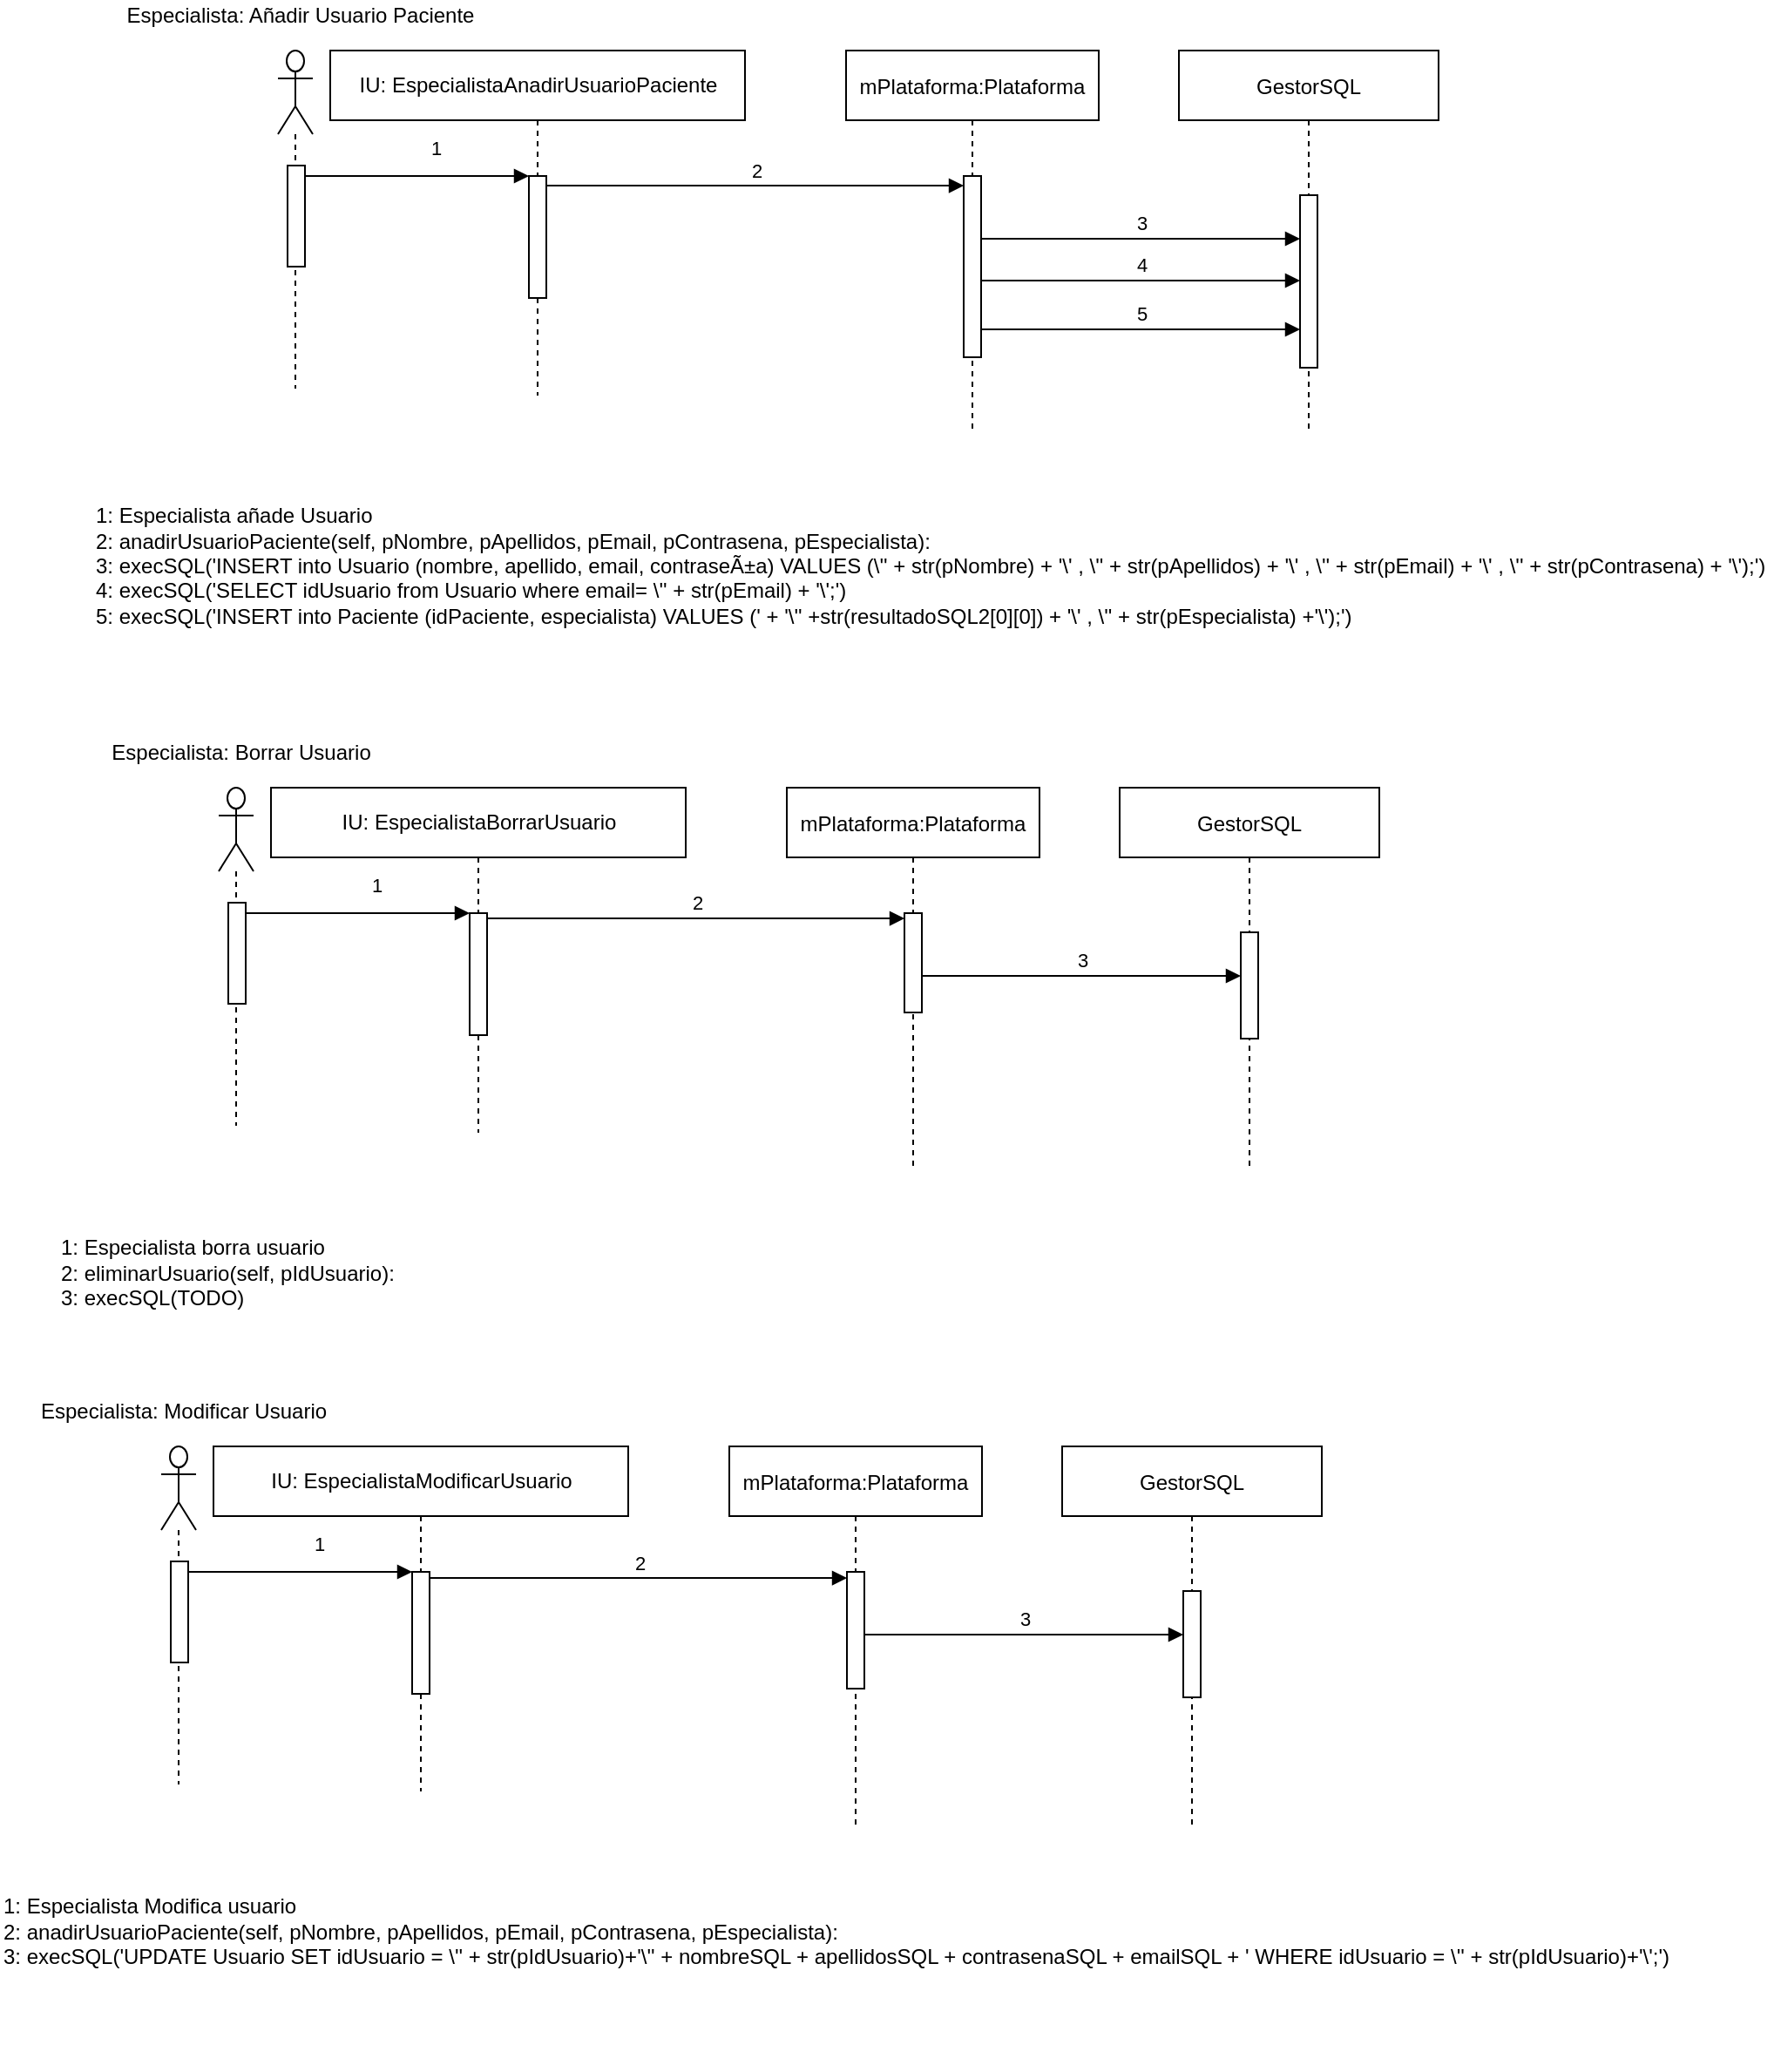 <mxfile version="14.6.13" type="device"><diagram id="rMDdUY5S9LyxYLd0waxi" name="Page-1"><mxGraphModel dx="2249" dy="-1544" grid="0" gridSize="10" guides="1" tooltips="1" connect="1" arrows="1" fold="1" page="1" pageScale="1" pageWidth="827" pageHeight="1169" math="0" shadow="0"><root><mxCell id="0"/><mxCell id="1" parent="0"/><mxCell id="vy-7kuUciXSPhXVcOvpH-1" value="mPlataforma:Plataforma" style="shape=umlLifeline;perimeter=lifelinePerimeter;container=1;collapsible=0;recursiveResize=0;rounded=0;shadow=0;strokeWidth=1;" vertex="1" parent="1"><mxGeometry x="479.5" y="2445" width="145" height="220" as="geometry"/></mxCell><mxCell id="vy-7kuUciXSPhXVcOvpH-2" value="" style="points=[];perimeter=orthogonalPerimeter;rounded=0;shadow=0;strokeWidth=1;" vertex="1" parent="vy-7kuUciXSPhXVcOvpH-1"><mxGeometry x="67.5" y="72" width="10" height="104" as="geometry"/></mxCell><mxCell id="vy-7kuUciXSPhXVcOvpH-3" value="GestorSQL" style="shape=umlLifeline;perimeter=lifelinePerimeter;container=1;collapsible=0;recursiveResize=0;rounded=0;shadow=0;strokeWidth=1;" vertex="1" parent="1"><mxGeometry x="670.5" y="2445" width="149" height="219" as="geometry"/></mxCell><mxCell id="vy-7kuUciXSPhXVcOvpH-4" value="" style="points=[];perimeter=orthogonalPerimeter;rounded=0;shadow=0;strokeWidth=1;" vertex="1" parent="vy-7kuUciXSPhXVcOvpH-3"><mxGeometry x="69.5" y="83" width="10" height="99" as="geometry"/></mxCell><mxCell id="vy-7kuUciXSPhXVcOvpH-5" value="" style="shape=umlLifeline;participant=umlActor;perimeter=lifelinePerimeter;whiteSpace=wrap;html=1;container=1;collapsible=0;recursiveResize=0;verticalAlign=top;spacingTop=36;outlineConnect=0;size=48;" vertex="1" parent="1"><mxGeometry x="153.5" y="2445" width="20" height="194" as="geometry"/></mxCell><mxCell id="vy-7kuUciXSPhXVcOvpH-6" value="" style="html=1;points=[];perimeter=orthogonalPerimeter;" vertex="1" parent="vy-7kuUciXSPhXVcOvpH-5"><mxGeometry x="5.5" y="66" width="10" height="58" as="geometry"/></mxCell><mxCell id="vy-7kuUciXSPhXVcOvpH-7" value="IU: EspecialistaAnadirUsuarioPaciente" style="shape=umlLifeline;perimeter=lifelinePerimeter;whiteSpace=wrap;html=1;container=1;collapsible=0;recursiveResize=0;outlineConnect=0;" vertex="1" parent="1"><mxGeometry x="183.5" y="2445" width="238" height="198" as="geometry"/></mxCell><mxCell id="vy-7kuUciXSPhXVcOvpH-8" value="" style="html=1;points=[];perimeter=orthogonalPerimeter;" vertex="1" parent="vy-7kuUciXSPhXVcOvpH-7"><mxGeometry x="114" y="72" width="10" height="70" as="geometry"/></mxCell><mxCell id="vy-7kuUciXSPhXVcOvpH-9" value="Especialista: Añadir Usuario Paciente" style="text;html=1;align=center;verticalAlign=middle;resizable=0;points=[];autosize=1;strokeColor=none;" vertex="1" parent="1"><mxGeometry x="61" y="2416" width="209" height="18" as="geometry"/></mxCell><mxCell id="vy-7kuUciXSPhXVcOvpH-10" value="1" style="html=1;verticalAlign=bottom;endArrow=block;entryX=0;entryY=0;" edge="1" parent="1" source="vy-7kuUciXSPhXVcOvpH-6" target="vy-7kuUciXSPhXVcOvpH-8"><mxGeometry x="0.171" y="7" relative="1" as="geometry"><mxPoint x="183.5" y="2517" as="sourcePoint"/><mxPoint as="offset"/></mxGeometry></mxCell><mxCell id="vy-7kuUciXSPhXVcOvpH-11" value="&lt;div style=&quot;text-align: justify&quot;&gt;&lt;span&gt;1: Especialista añade Usuario&lt;/span&gt;&lt;/div&gt;&lt;div style=&quot;text-align: justify&quot;&gt;&lt;/div&gt;&lt;span style=&quot;text-align: justify&quot;&gt;2: anadirUsuarioPaciente(self, pNombre, pApellidos, pEmail, pContrasena, pEspecialista):&lt;br&gt;3:&amp;nbsp;&lt;/span&gt;&lt;span style=&quot;text-align: justify&quot;&gt;execSQL('INSERT into Usuario (nombre, apellido, email, contraseÃ±a) VALUES (\'' + str(pNombre) + '\' , \'' + str(pApellidos) + '\' , \'' + str(pEmail) + '\' , \'' + str(pContrasena) + '\');')&lt;br&gt;4:&amp;nbsp;&lt;/span&gt;&lt;span style=&quot;text-align: justify&quot;&gt;execSQL('SELECT idUsuario from Usuario where email= \'' + str(pEmail) + '\';')&lt;br&gt;5:&amp;nbsp;&lt;/span&gt;&lt;span style=&quot;text-align: justify&quot;&gt;execSQL(&lt;/span&gt;&lt;span style=&quot;text-align: justify&quot;&gt;'INSERT into Paciente (idPaciente, especialista) VALUES (' + '\'' +str(resultadoSQL2[0][0]) + '\' , \'' + str(pEspecialista) +'\');')&lt;/span&gt;&lt;span style=&quot;text-align: justify&quot;&gt;&lt;br&gt;&lt;/span&gt;&lt;span style=&quot;text-align: justify&quot;&gt;&lt;div&gt;&lt;br&gt;&lt;/div&gt;&lt;/span&gt;&lt;span style=&quot;text-align: justify&quot;&gt;&lt;div&gt;&lt;br&gt;&lt;/div&gt;&lt;/span&gt;" style="text;html=1;align=left;verticalAlign=middle;resizable=0;points=[];autosize=1;strokeColor=none;" vertex="1" parent="1"><mxGeometry x="47" y="2704" width="968" height="102" as="geometry"/></mxCell><mxCell id="vy-7kuUciXSPhXVcOvpH-12" value="2" style="html=1;verticalAlign=bottom;endArrow=block;entryX=0.002;entryY=0.053;entryDx=0;entryDy=0;entryPerimeter=0;" edge="1" parent="1" source="vy-7kuUciXSPhXVcOvpH-8" target="vy-7kuUciXSPhXVcOvpH-2"><mxGeometry width="80" relative="1" as="geometry"><mxPoint x="269.5" y="2520" as="sourcePoint"/><mxPoint x="349.5" y="2520" as="targetPoint"/></mxGeometry></mxCell><mxCell id="vy-7kuUciXSPhXVcOvpH-13" value="3" style="html=1;verticalAlign=bottom;endArrow=block;" edge="1" parent="1" source="vy-7kuUciXSPhXVcOvpH-2" target="vy-7kuUciXSPhXVcOvpH-4"><mxGeometry width="80" relative="1" as="geometry"><mxPoint x="385" y="2786" as="sourcePoint"/><mxPoint x="731" y="2557" as="targetPoint"/><Array as="points"><mxPoint x="679" y="2553"/></Array></mxGeometry></mxCell><mxCell id="vy-7kuUciXSPhXVcOvpH-14" value="4" style="html=1;verticalAlign=bottom;endArrow=block;" edge="1" parent="1" source="vy-7kuUciXSPhXVcOvpH-2" target="vy-7kuUciXSPhXVcOvpH-4"><mxGeometry width="80" relative="1" as="geometry"><mxPoint x="557.5" y="2577" as="sourcePoint"/><mxPoint x="740.5" y="2577" as="targetPoint"/><Array as="points"><mxPoint x="679.5" y="2577"/></Array></mxGeometry></mxCell><mxCell id="vy-7kuUciXSPhXVcOvpH-15" value="5" style="html=1;verticalAlign=bottom;endArrow=block;" edge="1" parent="1" source="vy-7kuUciXSPhXVcOvpH-2" target="vy-7kuUciXSPhXVcOvpH-4"><mxGeometry width="80" relative="1" as="geometry"><mxPoint x="557.5" y="2605" as="sourcePoint"/><mxPoint x="740.5" y="2605" as="targetPoint"/><Array as="points"><mxPoint x="679.5" y="2605"/></Array></mxGeometry></mxCell><mxCell id="vy-7kuUciXSPhXVcOvpH-16" value="mPlataforma:Plataforma" style="shape=umlLifeline;perimeter=lifelinePerimeter;container=1;collapsible=0;recursiveResize=0;rounded=0;shadow=0;strokeWidth=1;" vertex="1" parent="1"><mxGeometry x="445.5" y="2868" width="145" height="220" as="geometry"/></mxCell><mxCell id="vy-7kuUciXSPhXVcOvpH-17" value="" style="points=[];perimeter=orthogonalPerimeter;rounded=0;shadow=0;strokeWidth=1;" vertex="1" parent="vy-7kuUciXSPhXVcOvpH-16"><mxGeometry x="67.5" y="72" width="10" height="57" as="geometry"/></mxCell><mxCell id="vy-7kuUciXSPhXVcOvpH-18" value="GestorSQL" style="shape=umlLifeline;perimeter=lifelinePerimeter;container=1;collapsible=0;recursiveResize=0;rounded=0;shadow=0;strokeWidth=1;" vertex="1" parent="1"><mxGeometry x="636.5" y="2868" width="149" height="219" as="geometry"/></mxCell><mxCell id="vy-7kuUciXSPhXVcOvpH-19" value="" style="points=[];perimeter=orthogonalPerimeter;rounded=0;shadow=0;strokeWidth=1;" vertex="1" parent="vy-7kuUciXSPhXVcOvpH-18"><mxGeometry x="69.5" y="83" width="10" height="61" as="geometry"/></mxCell><mxCell id="vy-7kuUciXSPhXVcOvpH-20" value="" style="shape=umlLifeline;participant=umlActor;perimeter=lifelinePerimeter;whiteSpace=wrap;html=1;container=1;collapsible=0;recursiveResize=0;verticalAlign=top;spacingTop=36;outlineConnect=0;size=48;" vertex="1" parent="1"><mxGeometry x="119.5" y="2868" width="20" height="194" as="geometry"/></mxCell><mxCell id="vy-7kuUciXSPhXVcOvpH-21" value="" style="html=1;points=[];perimeter=orthogonalPerimeter;" vertex="1" parent="vy-7kuUciXSPhXVcOvpH-20"><mxGeometry x="5.5" y="66" width="10" height="58" as="geometry"/></mxCell><mxCell id="vy-7kuUciXSPhXVcOvpH-22" value="IU: EspecialistaBorrarUsuario" style="shape=umlLifeline;perimeter=lifelinePerimeter;whiteSpace=wrap;html=1;container=1;collapsible=0;recursiveResize=0;outlineConnect=0;" vertex="1" parent="1"><mxGeometry x="149.5" y="2868" width="238" height="198" as="geometry"/></mxCell><mxCell id="vy-7kuUciXSPhXVcOvpH-23" value="" style="html=1;points=[];perimeter=orthogonalPerimeter;" vertex="1" parent="vy-7kuUciXSPhXVcOvpH-22"><mxGeometry x="114" y="72" width="10" height="70" as="geometry"/></mxCell><mxCell id="vy-7kuUciXSPhXVcOvpH-24" value="Especialista: Borrar Usuario" style="text;html=1;align=center;verticalAlign=middle;resizable=0;points=[];autosize=1;strokeColor=none;" vertex="1" parent="1"><mxGeometry x="52" y="2839" width="159" height="18" as="geometry"/></mxCell><mxCell id="vy-7kuUciXSPhXVcOvpH-25" value="1" style="html=1;verticalAlign=bottom;endArrow=block;entryX=0;entryY=0;" edge="1" parent="1" source="vy-7kuUciXSPhXVcOvpH-21" target="vy-7kuUciXSPhXVcOvpH-23"><mxGeometry x="0.171" y="7" relative="1" as="geometry"><mxPoint x="149.5" y="2940" as="sourcePoint"/><mxPoint as="offset"/></mxGeometry></mxCell><mxCell id="vy-7kuUciXSPhXVcOvpH-26" value="2" style="html=1;verticalAlign=bottom;endArrow=block;entryX=0.002;entryY=0.053;entryDx=0;entryDy=0;entryPerimeter=0;" edge="1" parent="1" source="vy-7kuUciXSPhXVcOvpH-23" target="vy-7kuUciXSPhXVcOvpH-17"><mxGeometry width="80" relative="1" as="geometry"><mxPoint x="235.5" y="2943" as="sourcePoint"/><mxPoint x="315.5" y="2943" as="targetPoint"/></mxGeometry></mxCell><mxCell id="vy-7kuUciXSPhXVcOvpH-27" value="3" style="html=1;verticalAlign=bottom;endArrow=block;" edge="1" parent="1" source="vy-7kuUciXSPhXVcOvpH-17" target="vy-7kuUciXSPhXVcOvpH-19"><mxGeometry width="80" relative="1" as="geometry"><mxPoint x="351" y="3209" as="sourcePoint"/><mxPoint x="697" y="2980" as="targetPoint"/><Array as="points"><mxPoint x="645" y="2976"/></Array></mxGeometry></mxCell><mxCell id="vy-7kuUciXSPhXVcOvpH-28" value="&lt;div style=&quot;text-align: justify&quot;&gt;&lt;span&gt;1: Especialista borra usuario&lt;/span&gt;&lt;/div&gt;&lt;div style=&quot;text-align: justify&quot;&gt;&lt;/div&gt;&lt;span style=&quot;text-align: justify&quot;&gt;2: eliminarUsuario(self, pIdUsuario):&lt;br&gt;3:&amp;nbsp;&lt;/span&gt;&lt;span style=&quot;text-align: justify&quot;&gt;&lt;/span&gt;&lt;span style=&quot;text-align: justify&quot;&gt;execSQL(TODO&lt;/span&gt;&lt;span style=&quot;text-align: justify&quot;&gt;)&lt;/span&gt;&lt;span style=&quot;text-align: justify&quot;&gt;&lt;br&gt;&lt;/span&gt;&lt;span style=&quot;text-align: justify&quot;&gt;&lt;div&gt;&lt;br&gt;&lt;/div&gt;&lt;/span&gt;&lt;span style=&quot;text-align: justify&quot;&gt;&lt;br&gt;&lt;/span&gt;&lt;span style=&quot;text-align: justify&quot;&gt;&lt;div&gt;&lt;br&gt;&lt;/div&gt;&lt;/span&gt;&lt;span style=&quot;text-align: justify&quot;&gt;&lt;div&gt;&lt;br&gt;&lt;/div&gt;&lt;/span&gt;" style="text;html=1;align=left;verticalAlign=middle;resizable=0;points=[];autosize=1;strokeColor=none;" vertex="1" parent="1"><mxGeometry x="27" y="3124" width="201" height="102" as="geometry"/></mxCell><mxCell id="vy-7kuUciXSPhXVcOvpH-29" value="mPlataforma:Plataforma" style="shape=umlLifeline;perimeter=lifelinePerimeter;container=1;collapsible=0;recursiveResize=0;rounded=0;shadow=0;strokeWidth=1;" vertex="1" parent="1"><mxGeometry x="412.5" y="3246" width="145" height="220" as="geometry"/></mxCell><mxCell id="vy-7kuUciXSPhXVcOvpH-30" value="" style="points=[];perimeter=orthogonalPerimeter;rounded=0;shadow=0;strokeWidth=1;" vertex="1" parent="vy-7kuUciXSPhXVcOvpH-29"><mxGeometry x="67.5" y="72" width="10" height="67" as="geometry"/></mxCell><mxCell id="vy-7kuUciXSPhXVcOvpH-31" value="GestorSQL" style="shape=umlLifeline;perimeter=lifelinePerimeter;container=1;collapsible=0;recursiveResize=0;rounded=0;shadow=0;strokeWidth=1;" vertex="1" parent="1"><mxGeometry x="603.5" y="3246" width="149" height="219" as="geometry"/></mxCell><mxCell id="vy-7kuUciXSPhXVcOvpH-32" value="" style="points=[];perimeter=orthogonalPerimeter;rounded=0;shadow=0;strokeWidth=1;" vertex="1" parent="vy-7kuUciXSPhXVcOvpH-31"><mxGeometry x="69.5" y="83" width="10" height="61" as="geometry"/></mxCell><mxCell id="vy-7kuUciXSPhXVcOvpH-33" value="" style="shape=umlLifeline;participant=umlActor;perimeter=lifelinePerimeter;whiteSpace=wrap;html=1;container=1;collapsible=0;recursiveResize=0;verticalAlign=top;spacingTop=36;outlineConnect=0;size=48;" vertex="1" parent="1"><mxGeometry x="86.5" y="3246" width="20" height="194" as="geometry"/></mxCell><mxCell id="vy-7kuUciXSPhXVcOvpH-34" value="" style="html=1;points=[];perimeter=orthogonalPerimeter;" vertex="1" parent="vy-7kuUciXSPhXVcOvpH-33"><mxGeometry x="5.5" y="66" width="10" height="58" as="geometry"/></mxCell><mxCell id="vy-7kuUciXSPhXVcOvpH-35" value="IU: EspecialistaModificarUsuario" style="shape=umlLifeline;perimeter=lifelinePerimeter;whiteSpace=wrap;html=1;container=1;collapsible=0;recursiveResize=0;outlineConnect=0;" vertex="1" parent="1"><mxGeometry x="116.5" y="3246" width="238" height="198" as="geometry"/></mxCell><mxCell id="vy-7kuUciXSPhXVcOvpH-36" value="" style="html=1;points=[];perimeter=orthogonalPerimeter;" vertex="1" parent="vy-7kuUciXSPhXVcOvpH-35"><mxGeometry x="114" y="72" width="10" height="70" as="geometry"/></mxCell><mxCell id="vy-7kuUciXSPhXVcOvpH-37" value="Especialista: Modificar Usuario" style="text;html=1;align=center;verticalAlign=middle;resizable=0;points=[];autosize=1;strokeColor=none;" vertex="1" parent="1"><mxGeometry x="12" y="3217" width="174" height="18" as="geometry"/></mxCell><mxCell id="vy-7kuUciXSPhXVcOvpH-38" value="1" style="html=1;verticalAlign=bottom;endArrow=block;entryX=0;entryY=0;" edge="1" parent="1" source="vy-7kuUciXSPhXVcOvpH-34" target="vy-7kuUciXSPhXVcOvpH-36"><mxGeometry x="0.171" y="7" relative="1" as="geometry"><mxPoint x="116.5" y="3318" as="sourcePoint"/><mxPoint as="offset"/></mxGeometry></mxCell><mxCell id="vy-7kuUciXSPhXVcOvpH-39" value="2" style="html=1;verticalAlign=bottom;endArrow=block;entryX=0.002;entryY=0.053;entryDx=0;entryDy=0;entryPerimeter=0;" edge="1" parent="1" source="vy-7kuUciXSPhXVcOvpH-36" target="vy-7kuUciXSPhXVcOvpH-30"><mxGeometry width="80" relative="1" as="geometry"><mxPoint x="202.5" y="3321" as="sourcePoint"/><mxPoint x="282.5" y="3321" as="targetPoint"/></mxGeometry></mxCell><mxCell id="vy-7kuUciXSPhXVcOvpH-40" value="3" style="html=1;verticalAlign=bottom;endArrow=block;" edge="1" parent="1" source="vy-7kuUciXSPhXVcOvpH-30" target="vy-7kuUciXSPhXVcOvpH-32"><mxGeometry width="80" relative="1" as="geometry"><mxPoint x="318" y="3587" as="sourcePoint"/><mxPoint x="664" y="3358" as="targetPoint"/><Array as="points"><mxPoint x="612" y="3354"/></Array></mxGeometry></mxCell><mxCell id="vy-7kuUciXSPhXVcOvpH-41" value="&lt;div style=&quot;text-align: justify&quot;&gt;&lt;span&gt;1: Especialista Modifica usuario&lt;/span&gt;&lt;/div&gt;&lt;div style=&quot;text-align: justify&quot;&gt;&lt;/div&gt;&lt;span style=&quot;text-align: justify&quot;&gt;2: anadirUsuarioPaciente(self, pNombre, pApellidos, pEmail, pContrasena, pEspecialista):&lt;br&gt;3:&amp;nbsp;&lt;/span&gt;&lt;span style=&quot;text-align: justify&quot;&gt;execSQL('UPDATE Usuario SET idUsuario = \'' + str(pIdUsuario)+'\'' + nombreSQL + apellidosSQL + contrasenaSQL + emailSQL + ' WHERE idUsuario = \'' + str(pIdUsuario)+'\';')&lt;br&gt;&lt;/span&gt;&lt;span style=&quot;text-align: justify&quot;&gt;&lt;br&gt;&lt;/span&gt;&lt;span style=&quot;text-align: justify&quot;&gt;&lt;br&gt;&lt;/span&gt;&lt;span style=&quot;text-align: justify&quot;&gt;&lt;div&gt;&lt;br&gt;&lt;/div&gt;&lt;/span&gt;&lt;span style=&quot;text-align: justify&quot;&gt;&lt;div&gt;&lt;br&gt;&lt;/div&gt;&lt;/span&gt;" style="text;html=1;align=left;verticalAlign=middle;resizable=0;points=[];autosize=1;strokeColor=none;" vertex="1" parent="1"><mxGeometry x="-6" y="3502" width="966" height="102" as="geometry"/></mxCell></root></mxGraphModel></diagram></mxfile>